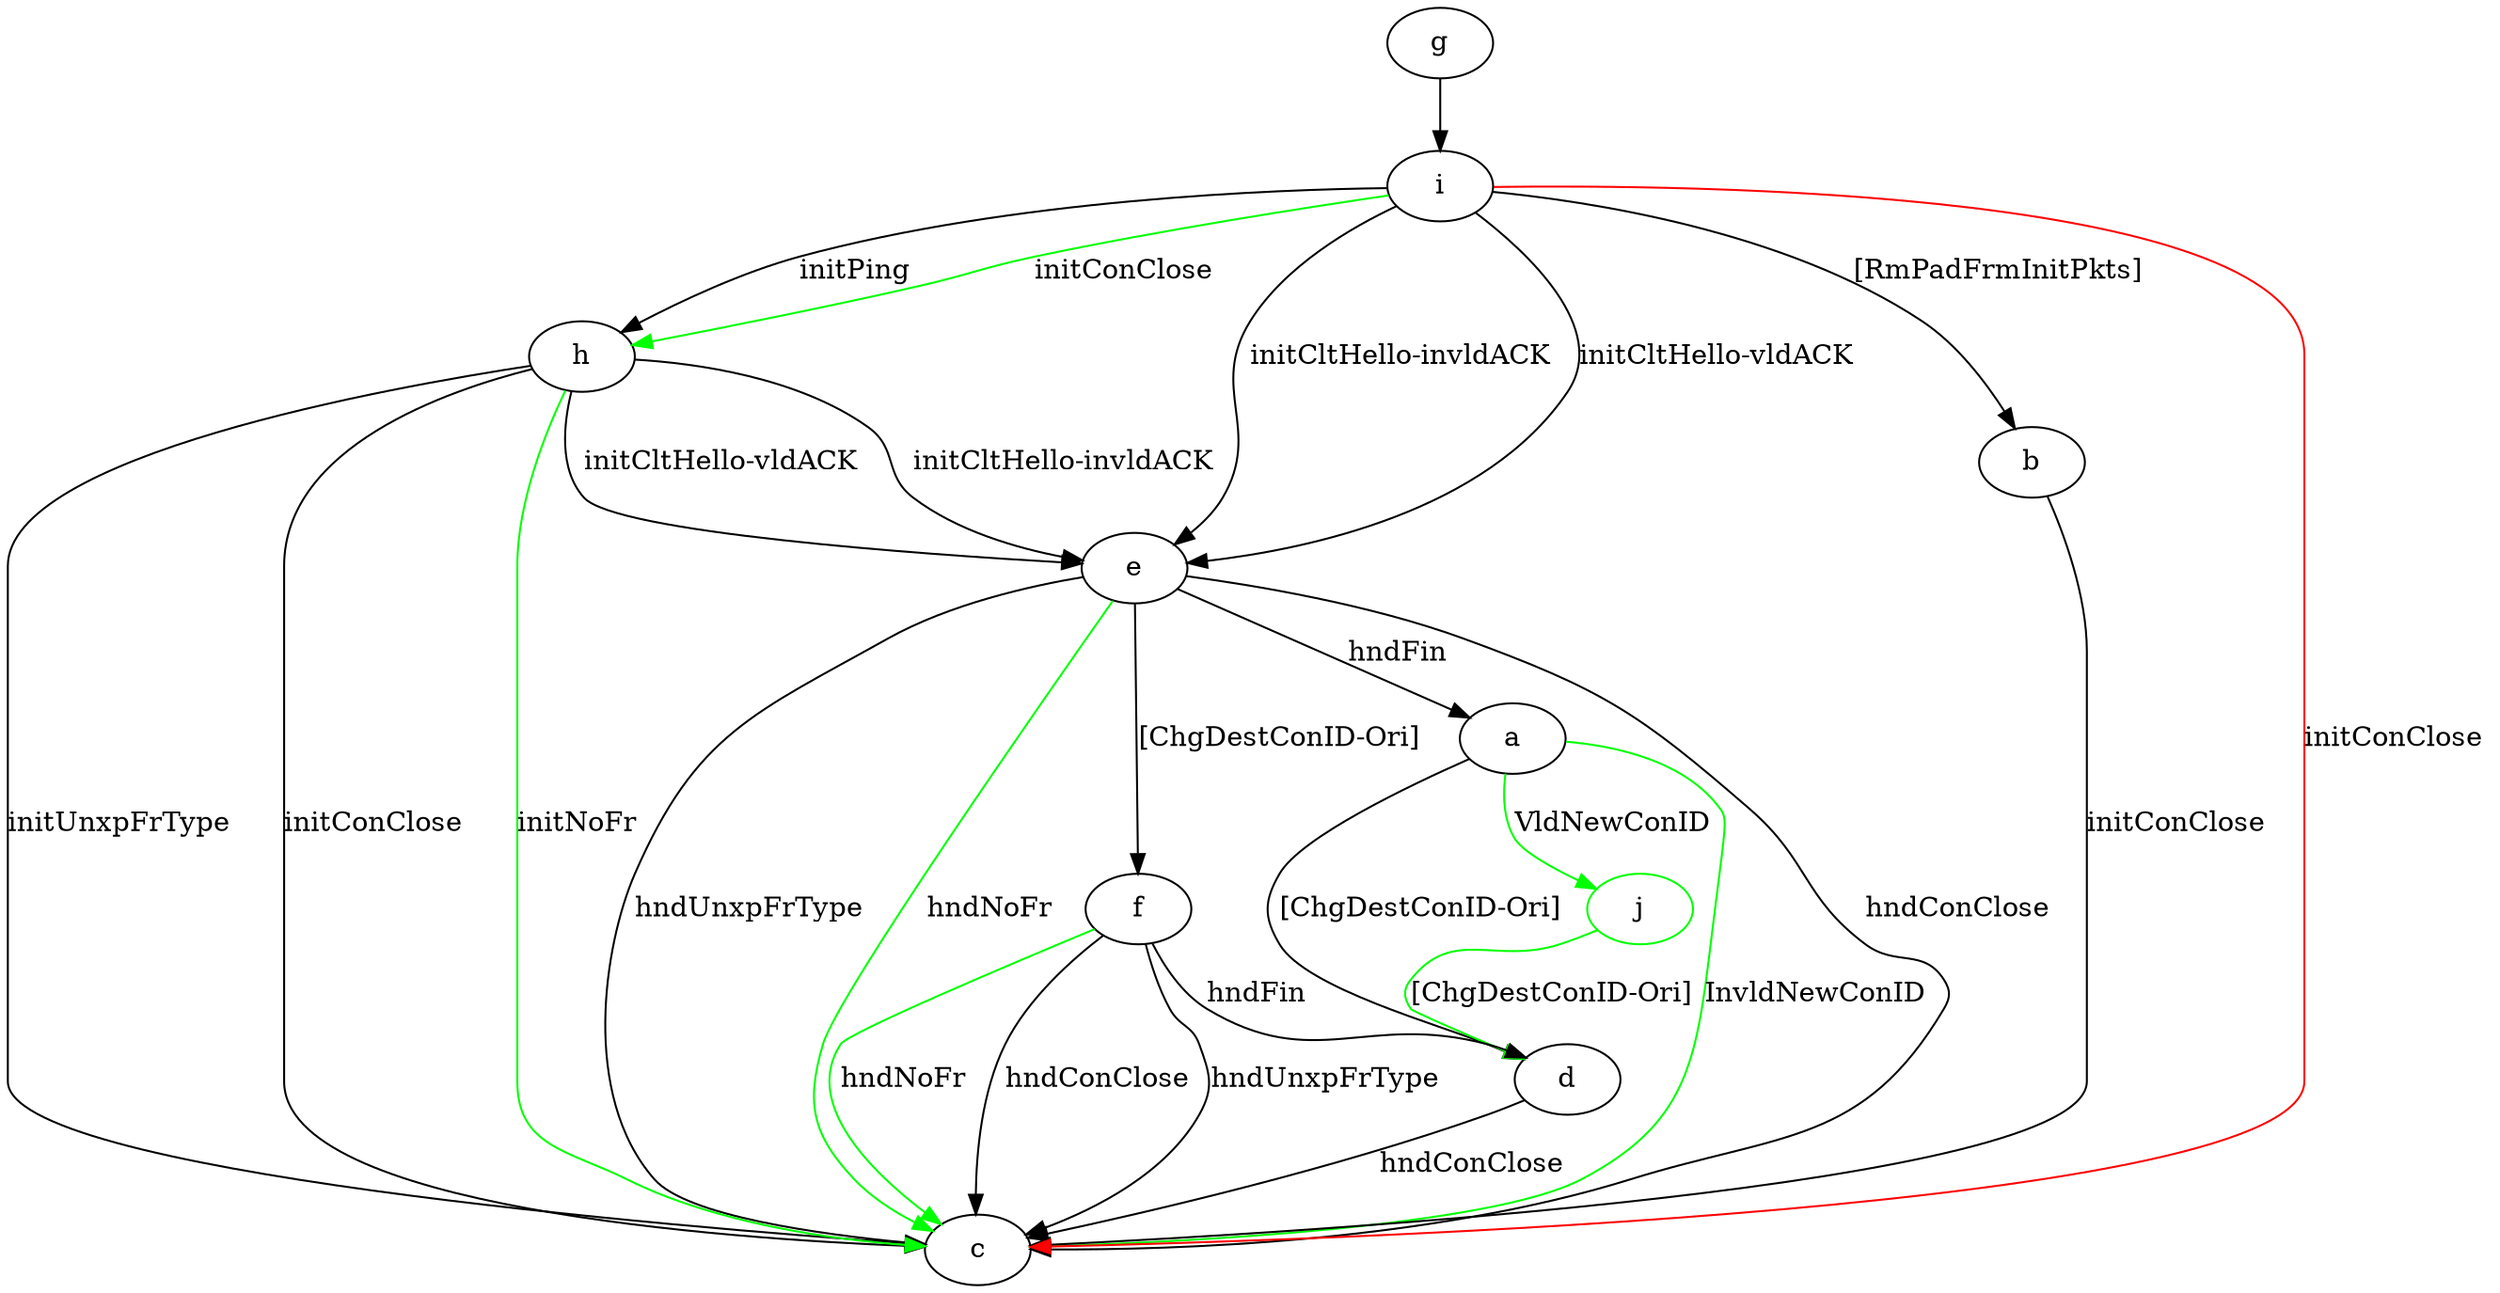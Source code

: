 digraph "" {
	a -> c	[key=0,
		color=green,
		label="InvldNewConID "];
	a -> d	[key=0,
		label="[ChgDestConID-Ori] "];
	j	[color=green];
	a -> j	[key=0,
		color=green,
		label="VldNewConID "];
	b -> c	[key=0,
		label="initConClose "];
	d -> c	[key=0,
		label="hndConClose "];
	e -> a	[key=0,
		label="hndFin "];
	e -> c	[key=0,
		label="hndConClose "];
	e -> c	[key=1,
		label="hndUnxpFrType "];
	e -> c	[key=2,
		color=green,
		label="hndNoFr "];
	e -> f	[key=0,
		label="[ChgDestConID-Ori] "];
	f -> c	[key=0,
		label="hndConClose "];
	f -> c	[key=1,
		label="hndUnxpFrType "];
	f -> c	[key=2,
		color=green,
		label="hndNoFr "];
	f -> d	[key=0,
		label="hndFin "];
	g -> i	[key=0];
	h -> c	[key=0,
		label="initConClose "];
	h -> c	[key=1,
		label="initUnxpFrType "];
	h -> c	[key=2,
		color=green,
		label="initNoFr "];
	h -> e	[key=0,
		label="initCltHello-vldACK "];
	h -> e	[key=1,
		label="initCltHello-invldACK "];
	i -> b	[key=0,
		label="[RmPadFrmInitPkts] "];
	i -> c	[key=0,
		color=red,
		label="initConClose "];
	i -> e	[key=0,
		label="initCltHello-vldACK "];
	i -> e	[key=1,
		label="initCltHello-invldACK "];
	i -> h	[key=0,
		label="initPing "];
	i -> h	[key=1,
		color=green,
		label="initConClose "];
	j -> d	[key=0,
		color=green,
		label="[ChgDestConID-Ori] "];
}
